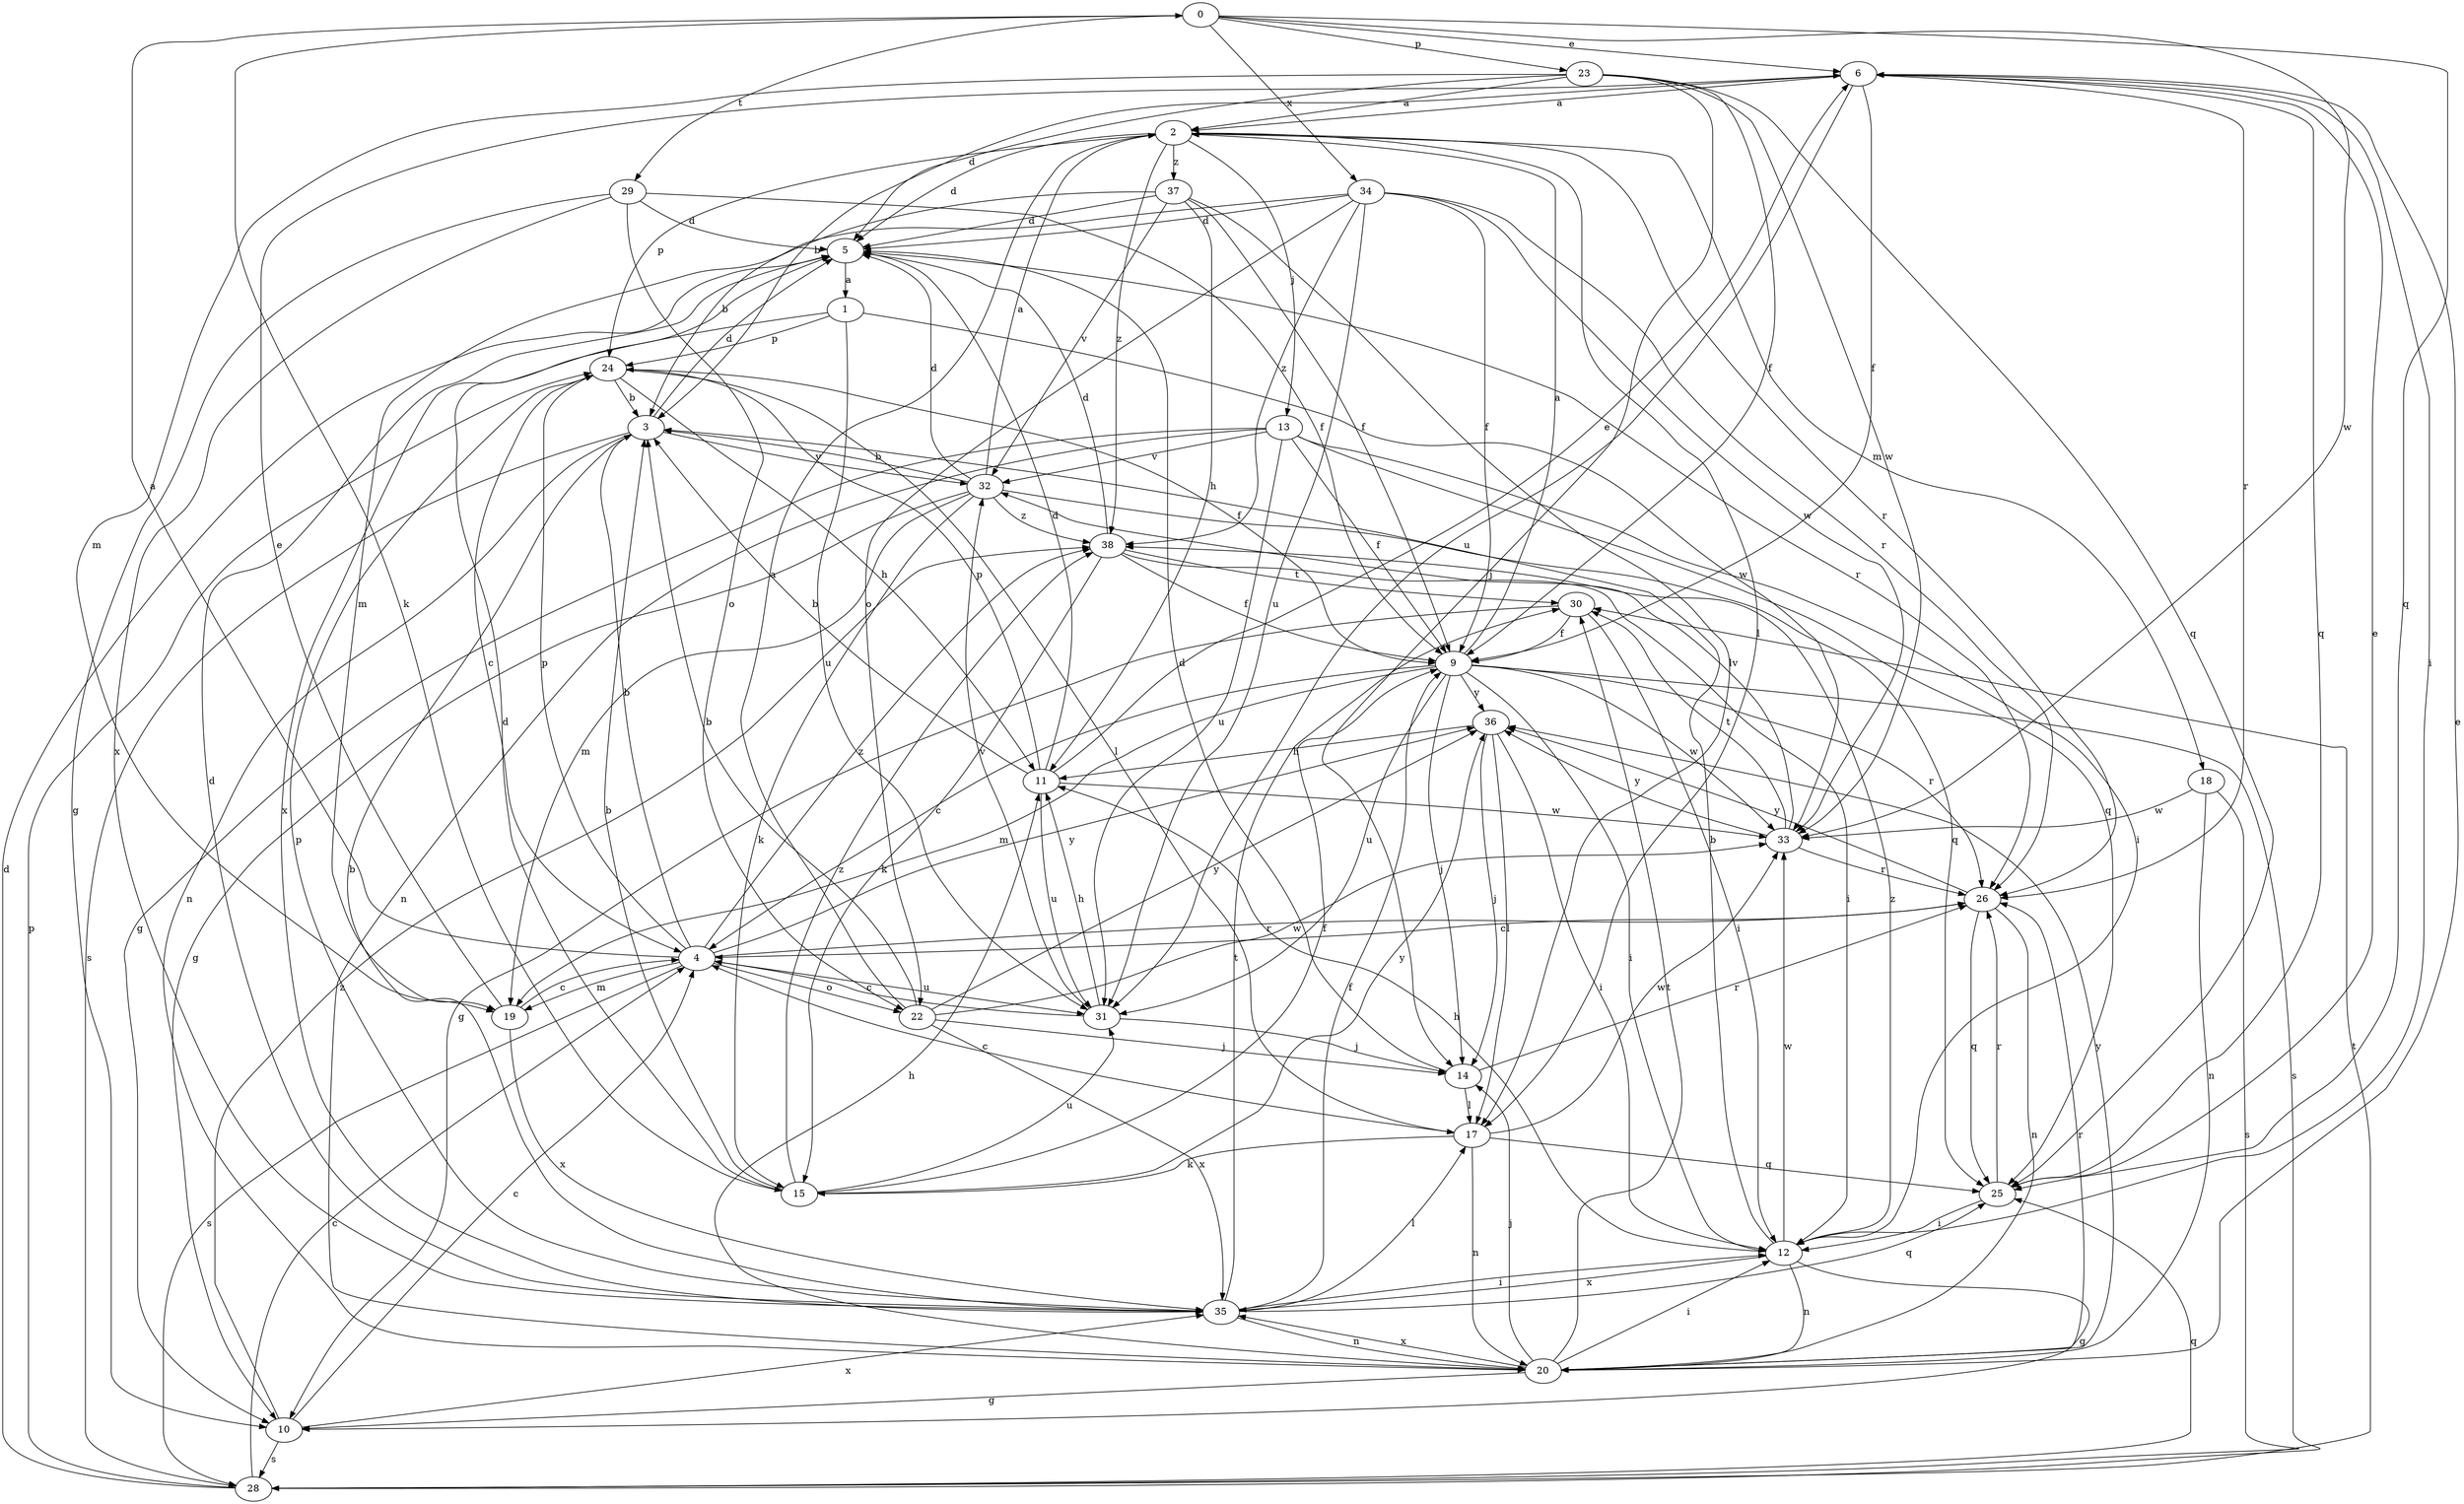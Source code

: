 strict digraph  {
0;
1;
2;
3;
4;
5;
6;
9;
10;
11;
12;
13;
14;
15;
17;
18;
19;
20;
22;
23;
24;
25;
26;
28;
29;
30;
31;
32;
33;
34;
35;
36;
37;
38;
0 -> 6  [label=e];
0 -> 15  [label=k];
0 -> 23  [label=p];
0 -> 25  [label=q];
0 -> 29  [label=t];
0 -> 33  [label=w];
0 -> 34  [label=x];
1 -> 24  [label=p];
1 -> 31  [label=u];
1 -> 33  [label=w];
1 -> 35  [label=x];
2 -> 5  [label=d];
2 -> 13  [label=j];
2 -> 17  [label=l];
2 -> 18  [label=m];
2 -> 24  [label=p];
2 -> 26  [label=r];
2 -> 37  [label=z];
2 -> 38  [label=z];
3 -> 5  [label=d];
3 -> 20  [label=n];
3 -> 28  [label=s];
3 -> 32  [label=v];
4 -> 0  [label=a];
4 -> 3  [label=b];
4 -> 19  [label=m];
4 -> 22  [label=o];
4 -> 24  [label=p];
4 -> 26  [label=r];
4 -> 28  [label=s];
4 -> 31  [label=u];
4 -> 36  [label=y];
4 -> 38  [label=z];
5 -> 1  [label=a];
5 -> 26  [label=r];
6 -> 2  [label=a];
6 -> 3  [label=b];
6 -> 9  [label=f];
6 -> 12  [label=i];
6 -> 25  [label=q];
6 -> 26  [label=r];
6 -> 31  [label=u];
9 -> 2  [label=a];
9 -> 4  [label=c];
9 -> 12  [label=i];
9 -> 14  [label=j];
9 -> 19  [label=m];
9 -> 26  [label=r];
9 -> 28  [label=s];
9 -> 31  [label=u];
9 -> 33  [label=w];
9 -> 36  [label=y];
10 -> 4  [label=c];
10 -> 28  [label=s];
10 -> 35  [label=x];
10 -> 38  [label=z];
11 -> 3  [label=b];
11 -> 5  [label=d];
11 -> 6  [label=e];
11 -> 24  [label=p];
11 -> 31  [label=u];
11 -> 33  [label=w];
12 -> 3  [label=b];
12 -> 10  [label=g];
12 -> 11  [label=h];
12 -> 20  [label=n];
12 -> 33  [label=w];
12 -> 35  [label=x];
12 -> 38  [label=z];
13 -> 9  [label=f];
13 -> 10  [label=g];
13 -> 12  [label=i];
13 -> 20  [label=n];
13 -> 25  [label=q];
13 -> 31  [label=u];
13 -> 32  [label=v];
14 -> 5  [label=d];
14 -> 17  [label=l];
14 -> 26  [label=r];
15 -> 3  [label=b];
15 -> 5  [label=d];
15 -> 9  [label=f];
15 -> 31  [label=u];
15 -> 36  [label=y];
15 -> 38  [label=z];
17 -> 4  [label=c];
17 -> 15  [label=k];
17 -> 20  [label=n];
17 -> 25  [label=q];
17 -> 33  [label=w];
18 -> 20  [label=n];
18 -> 28  [label=s];
18 -> 33  [label=w];
19 -> 4  [label=c];
19 -> 6  [label=e];
19 -> 35  [label=x];
20 -> 6  [label=e];
20 -> 10  [label=g];
20 -> 11  [label=h];
20 -> 12  [label=i];
20 -> 14  [label=j];
20 -> 26  [label=r];
20 -> 30  [label=t];
20 -> 35  [label=x];
20 -> 36  [label=y];
22 -> 2  [label=a];
22 -> 3  [label=b];
22 -> 14  [label=j];
22 -> 33  [label=w];
22 -> 35  [label=x];
22 -> 36  [label=y];
23 -> 2  [label=a];
23 -> 5  [label=d];
23 -> 9  [label=f];
23 -> 14  [label=j];
23 -> 19  [label=m];
23 -> 25  [label=q];
23 -> 33  [label=w];
24 -> 3  [label=b];
24 -> 4  [label=c];
24 -> 9  [label=f];
24 -> 11  [label=h];
24 -> 17  [label=l];
25 -> 6  [label=e];
25 -> 12  [label=i];
25 -> 26  [label=r];
26 -> 4  [label=c];
26 -> 20  [label=n];
26 -> 25  [label=q];
26 -> 36  [label=y];
28 -> 4  [label=c];
28 -> 5  [label=d];
28 -> 24  [label=p];
28 -> 25  [label=q];
28 -> 30  [label=t];
29 -> 5  [label=d];
29 -> 9  [label=f];
29 -> 10  [label=g];
29 -> 22  [label=o];
29 -> 35  [label=x];
30 -> 9  [label=f];
30 -> 10  [label=g];
30 -> 12  [label=i];
31 -> 4  [label=c];
31 -> 11  [label=h];
31 -> 14  [label=j];
31 -> 32  [label=v];
32 -> 2  [label=a];
32 -> 3  [label=b];
32 -> 5  [label=d];
32 -> 10  [label=g];
32 -> 15  [label=k];
32 -> 19  [label=m];
32 -> 25  [label=q];
32 -> 38  [label=z];
33 -> 26  [label=r];
33 -> 30  [label=t];
33 -> 32  [label=v];
33 -> 36  [label=y];
34 -> 5  [label=d];
34 -> 9  [label=f];
34 -> 19  [label=m];
34 -> 22  [label=o];
34 -> 26  [label=r];
34 -> 31  [label=u];
34 -> 33  [label=w];
34 -> 38  [label=z];
35 -> 3  [label=b];
35 -> 5  [label=d];
35 -> 9  [label=f];
35 -> 12  [label=i];
35 -> 17  [label=l];
35 -> 20  [label=n];
35 -> 24  [label=p];
35 -> 25  [label=q];
35 -> 30  [label=t];
36 -> 11  [label=h];
36 -> 12  [label=i];
36 -> 14  [label=j];
36 -> 17  [label=l];
37 -> 3  [label=b];
37 -> 5  [label=d];
37 -> 9  [label=f];
37 -> 11  [label=h];
37 -> 17  [label=l];
37 -> 32  [label=v];
38 -> 5  [label=d];
38 -> 9  [label=f];
38 -> 12  [label=i];
38 -> 15  [label=k];
38 -> 30  [label=t];
}
